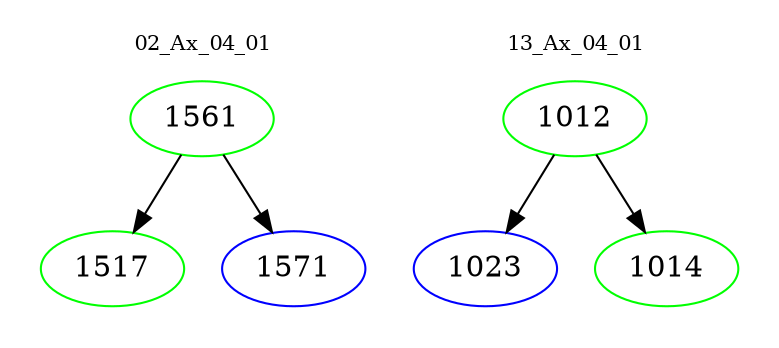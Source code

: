 digraph{
subgraph cluster_0 {
color = white
label = "02_Ax_04_01";
fontsize=10;
T0_1561 [label="1561", color="green"]
T0_1561 -> T0_1517 [color="black"]
T0_1517 [label="1517", color="green"]
T0_1561 -> T0_1571 [color="black"]
T0_1571 [label="1571", color="blue"]
}
subgraph cluster_1 {
color = white
label = "13_Ax_04_01";
fontsize=10;
T1_1012 [label="1012", color="green"]
T1_1012 -> T1_1023 [color="black"]
T1_1023 [label="1023", color="blue"]
T1_1012 -> T1_1014 [color="black"]
T1_1014 [label="1014", color="green"]
}
}
